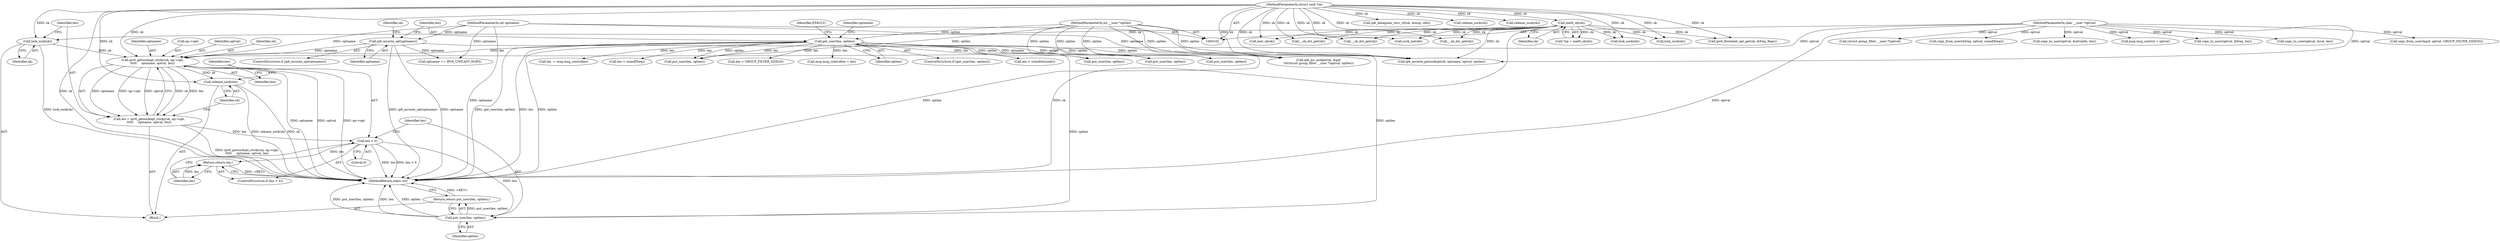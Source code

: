 digraph "0_linux_45f6fad84cc305103b28d73482b344d7f5b76f39_10@API" {
"1000587" [label="(Call,ipv6_getsockopt_sticky(sk, np->opt,\n\t\t\t\t\t     optname, optval, len))"];
"1000583" [label="(Call,lock_sock(sk))"];
"1000113" [label="(Call,inet6_sk(sk))"];
"1000103" [label="(MethodParameterIn,struct sock *sk)"];
"1000118" [label="(Call,ip6_mroute_opt(optname))"];
"1000105" [label="(MethodParameterIn,int optname)"];
"1000106" [label="(MethodParameterIn,char __user *optval)"];
"1000127" [label="(Call,get_user(len, optlen))"];
"1000107" [label="(MethodParameterIn,int __user *optlen)"];
"1000585" [label="(Call,len = ipv6_getsockopt_sticky(sk, np->opt,\n\t\t\t\t\t     optname, optval, len))"];
"1000598" [label="(Call,len < 0)"];
"1000601" [label="(Return,return len;)"];
"1000604" [label="(Call,put_user(len, optlen))"];
"1000603" [label="(Return,return put_user(len, optlen);)"];
"1000595" [label="(Call,release_sock(sk))"];
"1000817" [label="(Call,sock_net(sk))"];
"1000599" [label="(Identifier,len)"];
"1000583" [label="(Call,lock_sock(sk))"];
"1000114" [label="(Identifier,sk)"];
"1000757" [label="(Call,inet_sk(sk))"];
"1000134" [label="(Identifier,optname)"];
"1000186" [label="(Call,copy_from_user(&gsf, optval, GROUP_FILTER_SIZE(0)))"];
"1000471" [label="(Call,len -= msg.msg_controllen)"];
"1000598" [label="(Call,len < 0)"];
"1000214" [label="(Call,(struct group_filter __user *)optval)"];
"1000113" [label="(Call,inet6_sk(sk))"];
"1000117" [label="(ControlStructure,if (ip6_mroute_opt(optname)))"];
"1000596" [label="(Identifier,sk)"];
"1000107" [label="(MethodParameterIn,int __user *optlen)"];
"1000875" [label="(Call,len < sizeof(freq))"];
"1000585" [label="(Call,len = ipv6_getsockopt_sticky(sk, np->opt,\n\t\t\t\t\t     optname, optval, len))"];
"1001015" [label="(Call,put_user(len, optlen))"];
"1000178" [label="(Call,len < GROUP_FILTER_SIZE(0))"];
"1000240" [label="(Call,msg.msg_controllen = len)"];
"1000883" [label="(Call,copy_from_user(&freq, optval, sizeof(freq)))"];
"1000132" [label="(Identifier,EFAULT)"];
"1000127" [label="(Call,get_user(len, optlen))"];
"1000586" [label="(Identifier,len)"];
"1000111" [label="(Call,*np = inet6_sk(sk))"];
"1000743" [label="(Call,copy_to_user(optval, &mtuinfo, len))"];
"1000235" [label="(Call,msg.msg_control = optval)"];
"1000600" [label="(Literal,0)"];
"1000595" [label="(Call,release_sock(sk))"];
"1000799" [label="(Call,__sk_dst_get(sk))"];
"1000477" [label="(Call,put_user(len, optlen))"];
"1000103" [label="(MethodParameterIn,struct sock *sk)"];
"1000602" [label="(Identifier,len)"];
"1000716" [label="(Call,__sk_dst_get(sk))"];
"1000592" [label="(Identifier,optname)"];
"1000589" [label="(Call,np->opt)"];
"1000937" [label="(Call,copy_to_user(optval, &freq, len))"];
"1001032" [label="(MethodReturn,static int)"];
"1000489" [label="(Call,__sk_dst_get(sk))"];
"1000259" [label="(Call,ip6_datagram_recv_ctl(sk, &msg, skb))"];
"1000128" [label="(Identifier,len)"];
"1000601" [label="(Return,return len;)"];
"1000118" [label="(Call,ip6_mroute_opt(optname))"];
"1000584" [label="(Identifier,sk)"];
"1000606" [label="(Identifier,optlen)"];
"1000264" [label="(Call,release_sock(sk))"];
"1000593" [label="(Identifier,optval)"];
"1000588" [label="(Identifier,sk)"];
"1000582" [label="(Block,)"];
"1000603" [label="(Return,return put_user(len, optlen);)"];
"1001022" [label="(Call,copy_to_user(optval, &val, len))"];
"1000121" [label="(Call,ip6_mroute_getsockopt(sk, optname, optval, optlen))"];
"1000119" [label="(Identifier,optname)"];
"1000218" [label="(Call,release_sock(sk))"];
"1000129" [label="(Identifier,optlen)"];
"1000594" [label="(Identifier,len)"];
"1000250" [label="(Call,lock_sock(sk))"];
"1000604" [label="(Call,put_user(len, optlen))"];
"1000122" [label="(Identifier,sk)"];
"1000605" [label="(Identifier,len)"];
"1000210" [label="(Call,ip6_mc_msfget(sk, &gsf,\n\t\t\t(struct group_filter __user *)optval, optlen))"];
"1000777" [label="(Call,optname == IPV6_UNICAST_HOPS)"];
"1000126" [label="(ControlStructure,if (get_user(len, optlen)))"];
"1000105" [label="(MethodParameterIn,int optname)"];
"1000930" [label="(Call,put_user(len, optlen))"];
"1000587" [label="(Call,ipv6_getsockopt_sticky(sk, np->opt,\n\t\t\t\t\t     optname, optval, len))"];
"1000918" [label="(Call,ipv6_flowlabel_opt_get(sk, &freq, flags))"];
"1000696" [label="(Call,len < sizeof(mtuinfo))"];
"1000597" [label="(ControlStructure,if (len < 0))"];
"1000206" [label="(Call,lock_sock(sk))"];
"1000736" [label="(Call,put_user(len, optlen))"];
"1000106" [label="(MethodParameterIn,char __user *optval)"];
"1000587" -> "1000585"  [label="AST: "];
"1000587" -> "1000594"  [label="CFG: "];
"1000588" -> "1000587"  [label="AST: "];
"1000589" -> "1000587"  [label="AST: "];
"1000592" -> "1000587"  [label="AST: "];
"1000593" -> "1000587"  [label="AST: "];
"1000594" -> "1000587"  [label="AST: "];
"1000585" -> "1000587"  [label="CFG: "];
"1000587" -> "1001032"  [label="DDG: np->opt"];
"1000587" -> "1001032"  [label="DDG: optname"];
"1000587" -> "1001032"  [label="DDG: optval"];
"1000587" -> "1000585"  [label="DDG: sk"];
"1000587" -> "1000585"  [label="DDG: len"];
"1000587" -> "1000585"  [label="DDG: optname"];
"1000587" -> "1000585"  [label="DDG: np->opt"];
"1000587" -> "1000585"  [label="DDG: optval"];
"1000583" -> "1000587"  [label="DDG: sk"];
"1000103" -> "1000587"  [label="DDG: sk"];
"1000118" -> "1000587"  [label="DDG: optname"];
"1000105" -> "1000587"  [label="DDG: optname"];
"1000106" -> "1000587"  [label="DDG: optval"];
"1000127" -> "1000587"  [label="DDG: len"];
"1000587" -> "1000595"  [label="DDG: sk"];
"1000583" -> "1000582"  [label="AST: "];
"1000583" -> "1000584"  [label="CFG: "];
"1000584" -> "1000583"  [label="AST: "];
"1000586" -> "1000583"  [label="CFG: "];
"1000583" -> "1001032"  [label="DDG: lock_sock(sk)"];
"1000113" -> "1000583"  [label="DDG: sk"];
"1000103" -> "1000583"  [label="DDG: sk"];
"1000113" -> "1000111"  [label="AST: "];
"1000113" -> "1000114"  [label="CFG: "];
"1000114" -> "1000113"  [label="AST: "];
"1000111" -> "1000113"  [label="CFG: "];
"1000113" -> "1001032"  [label="DDG: sk"];
"1000113" -> "1000111"  [label="DDG: sk"];
"1000103" -> "1000113"  [label="DDG: sk"];
"1000113" -> "1000121"  [label="DDG: sk"];
"1000113" -> "1000206"  [label="DDG: sk"];
"1000113" -> "1000250"  [label="DDG: sk"];
"1000113" -> "1000489"  [label="DDG: sk"];
"1000113" -> "1000716"  [label="DDG: sk"];
"1000113" -> "1000757"  [label="DDG: sk"];
"1000113" -> "1000799"  [label="DDG: sk"];
"1000113" -> "1000817"  [label="DDG: sk"];
"1000113" -> "1000918"  [label="DDG: sk"];
"1000103" -> "1000102"  [label="AST: "];
"1000103" -> "1001032"  [label="DDG: sk"];
"1000103" -> "1000121"  [label="DDG: sk"];
"1000103" -> "1000206"  [label="DDG: sk"];
"1000103" -> "1000210"  [label="DDG: sk"];
"1000103" -> "1000218"  [label="DDG: sk"];
"1000103" -> "1000250"  [label="DDG: sk"];
"1000103" -> "1000259"  [label="DDG: sk"];
"1000103" -> "1000264"  [label="DDG: sk"];
"1000103" -> "1000489"  [label="DDG: sk"];
"1000103" -> "1000595"  [label="DDG: sk"];
"1000103" -> "1000716"  [label="DDG: sk"];
"1000103" -> "1000757"  [label="DDG: sk"];
"1000103" -> "1000799"  [label="DDG: sk"];
"1000103" -> "1000817"  [label="DDG: sk"];
"1000103" -> "1000918"  [label="DDG: sk"];
"1000118" -> "1000117"  [label="AST: "];
"1000118" -> "1000119"  [label="CFG: "];
"1000119" -> "1000118"  [label="AST: "];
"1000122" -> "1000118"  [label="CFG: "];
"1000128" -> "1000118"  [label="CFG: "];
"1000118" -> "1001032"  [label="DDG: ip6_mroute_opt(optname)"];
"1000118" -> "1001032"  [label="DDG: optname"];
"1000105" -> "1000118"  [label="DDG: optname"];
"1000118" -> "1000121"  [label="DDG: optname"];
"1000118" -> "1000777"  [label="DDG: optname"];
"1000105" -> "1000102"  [label="AST: "];
"1000105" -> "1001032"  [label="DDG: optname"];
"1000105" -> "1000121"  [label="DDG: optname"];
"1000105" -> "1000777"  [label="DDG: optname"];
"1000106" -> "1000102"  [label="AST: "];
"1000106" -> "1001032"  [label="DDG: optval"];
"1000106" -> "1000121"  [label="DDG: optval"];
"1000106" -> "1000186"  [label="DDG: optval"];
"1000106" -> "1000214"  [label="DDG: optval"];
"1000106" -> "1000235"  [label="DDG: optval"];
"1000106" -> "1000743"  [label="DDG: optval"];
"1000106" -> "1000883"  [label="DDG: optval"];
"1000106" -> "1000937"  [label="DDG: optval"];
"1000106" -> "1001022"  [label="DDG: optval"];
"1000127" -> "1000126"  [label="AST: "];
"1000127" -> "1000129"  [label="CFG: "];
"1000128" -> "1000127"  [label="AST: "];
"1000129" -> "1000127"  [label="AST: "];
"1000132" -> "1000127"  [label="CFG: "];
"1000134" -> "1000127"  [label="CFG: "];
"1000127" -> "1001032"  [label="DDG: optlen"];
"1000127" -> "1001032"  [label="DDG: get_user(len, optlen)"];
"1000127" -> "1001032"  [label="DDG: len"];
"1000107" -> "1000127"  [label="DDG: optlen"];
"1000127" -> "1000178"  [label="DDG: len"];
"1000127" -> "1000210"  [label="DDG: optlen"];
"1000127" -> "1000240"  [label="DDG: len"];
"1000127" -> "1000471"  [label="DDG: len"];
"1000127" -> "1000477"  [label="DDG: optlen"];
"1000127" -> "1000604"  [label="DDG: optlen"];
"1000127" -> "1000696"  [label="DDG: len"];
"1000127" -> "1000736"  [label="DDG: optlen"];
"1000127" -> "1000875"  [label="DDG: len"];
"1000127" -> "1000930"  [label="DDG: optlen"];
"1000127" -> "1001015"  [label="DDG: len"];
"1000127" -> "1001015"  [label="DDG: optlen"];
"1000107" -> "1000102"  [label="AST: "];
"1000107" -> "1001032"  [label="DDG: optlen"];
"1000107" -> "1000121"  [label="DDG: optlen"];
"1000107" -> "1000210"  [label="DDG: optlen"];
"1000107" -> "1000477"  [label="DDG: optlen"];
"1000107" -> "1000604"  [label="DDG: optlen"];
"1000107" -> "1000736"  [label="DDG: optlen"];
"1000107" -> "1000930"  [label="DDG: optlen"];
"1000107" -> "1001015"  [label="DDG: optlen"];
"1000585" -> "1000582"  [label="AST: "];
"1000586" -> "1000585"  [label="AST: "];
"1000596" -> "1000585"  [label="CFG: "];
"1000585" -> "1001032"  [label="DDG: ipv6_getsockopt_sticky(sk, np->opt,\n\t\t\t\t\t     optname, optval, len)"];
"1000585" -> "1000598"  [label="DDG: len"];
"1000598" -> "1000597"  [label="AST: "];
"1000598" -> "1000600"  [label="CFG: "];
"1000599" -> "1000598"  [label="AST: "];
"1000600" -> "1000598"  [label="AST: "];
"1000602" -> "1000598"  [label="CFG: "];
"1000605" -> "1000598"  [label="CFG: "];
"1000598" -> "1001032"  [label="DDG: len"];
"1000598" -> "1001032"  [label="DDG: len < 0"];
"1000598" -> "1000601"  [label="DDG: len"];
"1000598" -> "1000604"  [label="DDG: len"];
"1000601" -> "1000597"  [label="AST: "];
"1000601" -> "1000602"  [label="CFG: "];
"1000602" -> "1000601"  [label="AST: "];
"1001032" -> "1000601"  [label="CFG: "];
"1000601" -> "1001032"  [label="DDG: <RET>"];
"1000602" -> "1000601"  [label="DDG: len"];
"1000604" -> "1000603"  [label="AST: "];
"1000604" -> "1000606"  [label="CFG: "];
"1000605" -> "1000604"  [label="AST: "];
"1000606" -> "1000604"  [label="AST: "];
"1000603" -> "1000604"  [label="CFG: "];
"1000604" -> "1001032"  [label="DDG: put_user(len, optlen)"];
"1000604" -> "1001032"  [label="DDG: len"];
"1000604" -> "1001032"  [label="DDG: optlen"];
"1000604" -> "1000603"  [label="DDG: put_user(len, optlen)"];
"1000603" -> "1000582"  [label="AST: "];
"1001032" -> "1000603"  [label="CFG: "];
"1000603" -> "1001032"  [label="DDG: <RET>"];
"1000595" -> "1000582"  [label="AST: "];
"1000595" -> "1000596"  [label="CFG: "];
"1000596" -> "1000595"  [label="AST: "];
"1000599" -> "1000595"  [label="CFG: "];
"1000595" -> "1001032"  [label="DDG: release_sock(sk)"];
"1000595" -> "1001032"  [label="DDG: sk"];
}
